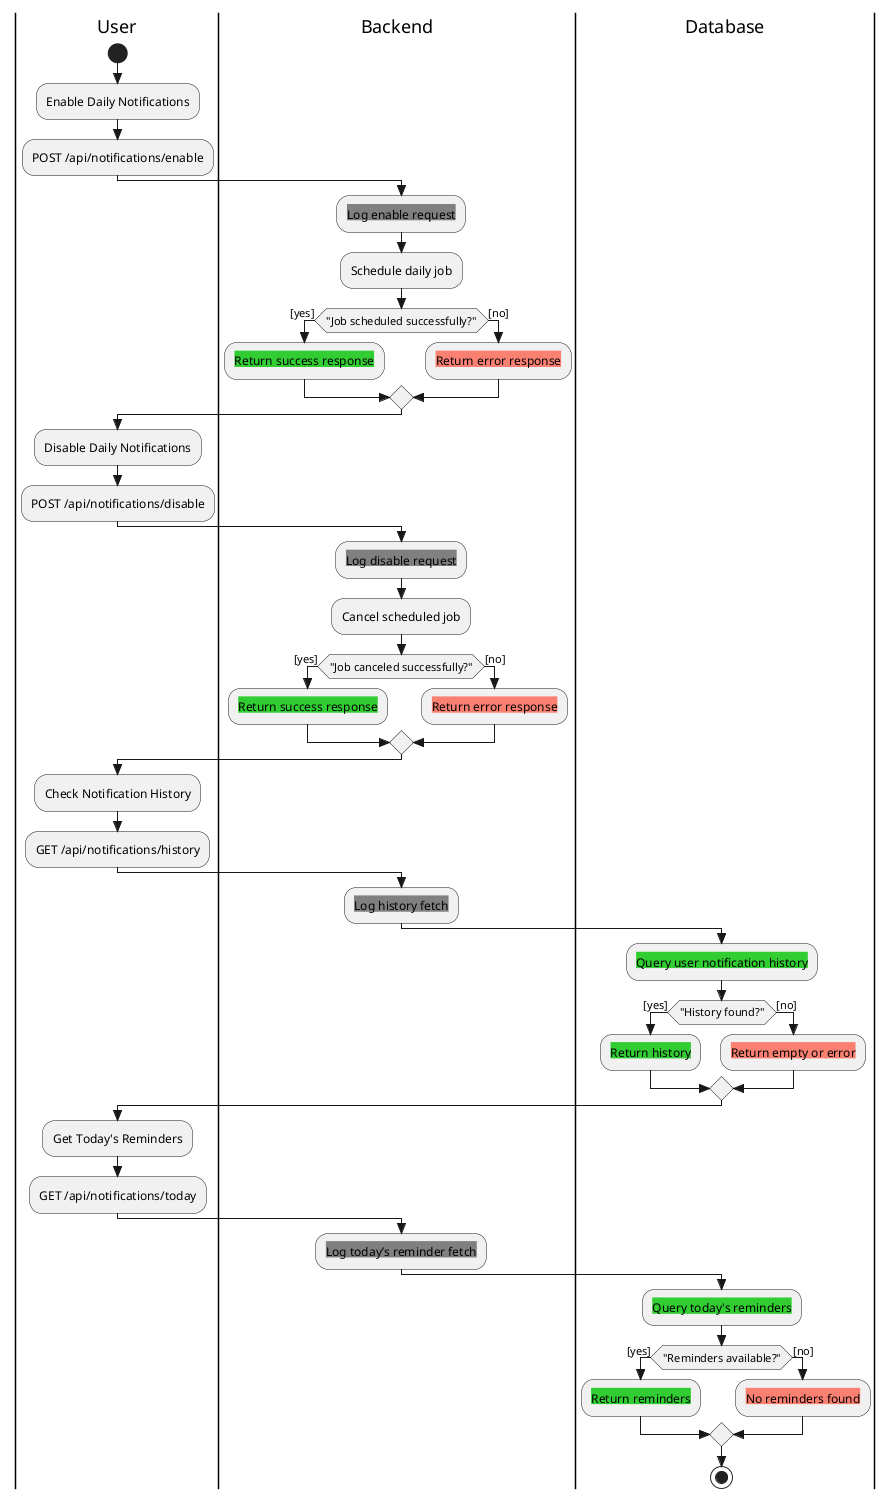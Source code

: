 @startuml notification-module
skinparam style strictuml
skinparam defaultTextAlignment center

|User|
start
:Enable Daily Notifications;
:POST /api/notifications/enable;

|Backend|
:<back:Gray>Log enable request;
:Schedule daily job;

if ("Job scheduled successfully?") then ([yes])
  :<back:LimeGreen>Return success response;
else ([no])
  :<back:Salmon>Return error response;
endif

|User|
:Disable Daily Notifications;
:POST /api/notifications/disable;

|Backend|
:<back:Gray>Log disable request;
:Cancel scheduled job;

if ("Job canceled successfully?") then ([yes])
  :<back:LimeGreen>Return success response;
else ([no])
  :<back:Salmon>Return error response;
endif

|User|
:Check Notification History;
:GET /api/notifications/history;

|Backend|
:<back:Gray>Log history fetch;
|Database|
:<back:LimeGreen>Query user notification history;

if ("History found?") then ([yes])
  :<back:LimeGreen>Return history;
else ([no])
  :<back:Salmon>Return empty or error;
endif

|User|
:Get Today's Reminders;
:GET /api/notifications/today;

|Backend|
:<back:Gray>Log today’s reminder fetch;
|Database|
:<back:LimeGreen>Query today's reminders;

if ("Reminders available?") then ([yes])
  :<back:LimeGreen>Return reminders;
else ([no])
  :<back:Salmon>No reminders found;
endif

stop
@enduml
